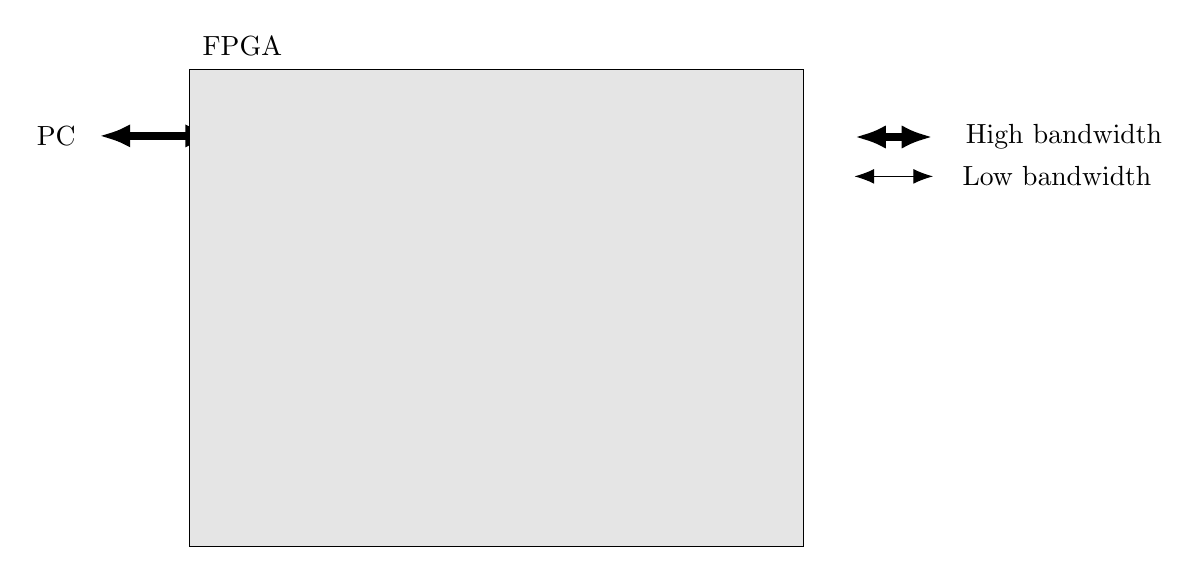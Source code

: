 % \tikzsetnextfilename{system-overview}
\begin{tikzpicture}[
    rounded corners=0mm,
]
    %coordinates
    \coordinate (corig)      at (0,0);
    \coordinate (cmonitor)   at (0,0);
    \coordinate (ccom)       at (5,0);
    \coordinate (cip)        at (10,0);


    %nodes

    \begin{pgfonlayer}{main}

        \node[draw, fill=white, minimum width=3cm, minimum height=2cm, anchor=west, text width=2.8cm, align=center] (com) at (ccom) {Controller and Image Cache};

        \node[draw, fill=white, minimum width=3cm, minimum height=1cm, anchor=west, text width=2.8cm, align=center, above =1cm of com] (commu) {Communication};

        \node[draw, fill=white, minimum width=3cm, minimum height=1cm, anchor=west, text width=2.8cm, align=center, right = 1cm of com, yshift=2.5cm] (ip1) {Image\\Processing};
        \node[draw, fill=white, minimum width=3cm, minimum height=1cm, anchor=west, text width=2.8cm, align=center, right = 1cm of com, yshift=1.0cm] (ip2) {Image\\Processing};
        \node[draw, fill=white, minimum width=3cm, minimum height=1cm, anchor=west, text width=2.8cm, align=center, right = 1cm of com, yshift=-0.5cm] (ip3) {Image\\Processing};
        
        \node[circle,fill=black,minimum size=0.2cm,inner sep=0pt, below = 0.3cm of ip3] (dt1)  {};
        \node[circle,fill=black,minimum size=0.2cm,inner sep=0pt, below = 0.2cm of dt1] (dt2)  {};
        \node[circle,fill=black,minimum size=0.2cm,inner sep=0pt, below = 0.2cm of dt2] (dt3)  {};

        % \node[] (eth) at ($(cmonitor) + (4.5, 1.0)$) {LAN};
        
        % \draw[line width = 0.5mm] ($(eth) + (0,-1.0)$) ellipse (0.2cm and 0.5cm);
    \end{pgfonlayer}

    % FPGA box
    \begin{pgfonlayer}{main}
        \node[above = 2.4cm of com, xshift=-1.2cm] (fpga) { FPGA };
    \end{pgfonlayer}
    \begin{pgfonlayer}{foreground}
        \node (f_fpga) [draw=black, fill=gray!20, inner sep=10, fit={(com) (ip1) (ip2) (ip3) (dt2) (dt1) (dt3)}] {};
    \end{pgfonlayer} 

    
    \path[draw,{Latex[length=4mm]}-{Latex[length=4mm]},line width =1mm] ($(commu.180) + (-1.5,0)$) -- ($(commu.180) + (0,0)$) 
        node[near start, left, anchor=east,xshift=-0.5cm] () {PC} ;
    \path[draw,{Latex[length=4mm]}-{Latex[length=4mm]},line width =1mm] ($(com.90) + (0,0)$) -- ($(commu.270) + (0,0)$) node[near start, left, anchor=east,xshift=-0.5cm] () {} ;

    \path[draw,{Latex[length=2.5mm]}-{Latex[length=2.5mm]}] 
        ($(com.0) + (0,0.7)$) -| ($(ip1.180) + (-0.6,0)$) -- ($(ip1.180) + (0,0)$)
         node[near start, left, anchor=east,xshift=-0.5cm] () {} ;
    \path[draw,{Latex[length=2.5mm]}-{Latex[length=2.5mm]}] 
        ($(com.0) + (0,0.1)$) -| ($(ip2.180) + (-0.4,0)$) -- ($(ip2.180) + (0,0)$) 
        node[near start, left, anchor=east,xshift=-0.5cm] () {} ;
    \path[draw,{Latex[length=2.5mm]}-{Latex[length=2.5mm]}] ($(com.0) + (0,-0.5)$) -- ($(ip3.180) + (0,0)$) node[near start, left, anchor=east,xshift=-0.5cm] () {} ;

    % Legend
    \path[draw,{Latex[length=4mm]}-{Latex[length=4mm]},line width =1mm] 
        ($(ip1.0) + (1,0)$) -- ($(ip1.0) + (2,0)$) 
        node[near end, right, anchor=west,xshift=0.5cm] () {High bandwidth} ;
    \path[draw,{Latex[length=2.5mm]}-{Latex[length=2.5mm]}] 
        ($(ip1.0) + (1,-0.50)$) -- ($(ip1.0) + (2,-0.50)$) 
        node[near end, right, anchor=west,xshift=0.5cm] () {Low bandwidth} ;

\end{tikzpicture}
